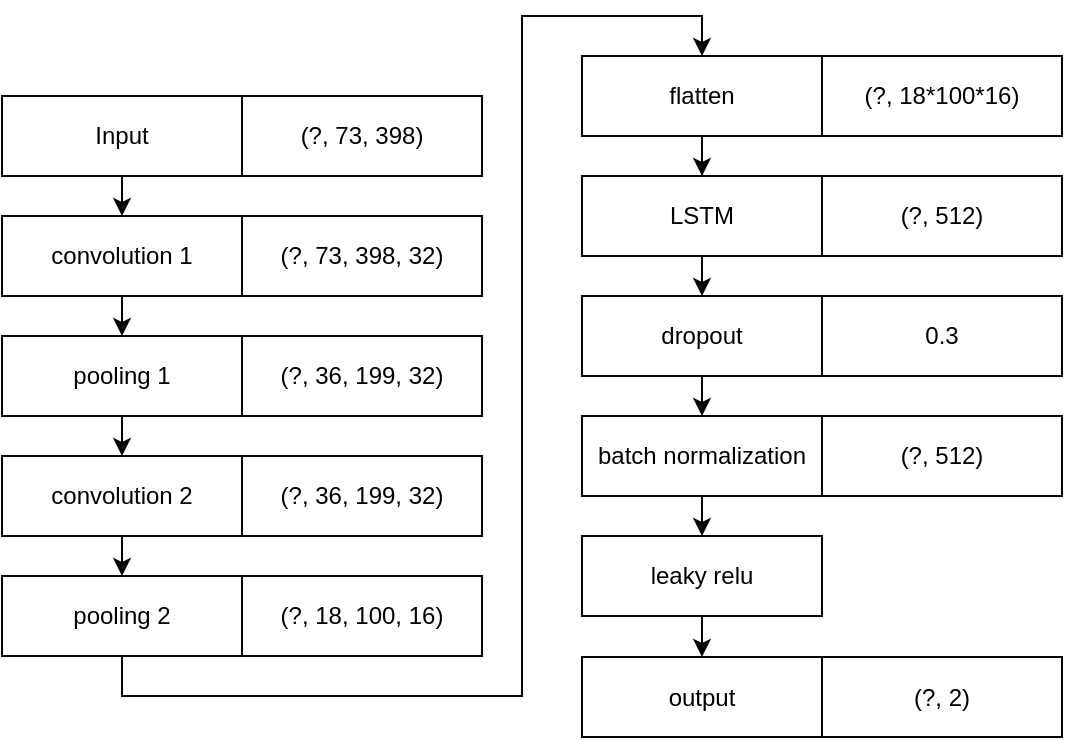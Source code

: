 <mxfile version="14.1.2" type="device"><diagram id="R2TqTaQ1gSwxW1OyjQSm" name="第 1 页"><mxGraphModel dx="1038" dy="1717" grid="1" gridSize="10" guides="1" tooltips="1" connect="1" arrows="1" fold="1" page="1" pageScale="1" pageWidth="827" pageHeight="1169" math="0" shadow="0"><root><mxCell id="0"/><mxCell id="1" parent="0"/><mxCell id="EmB1qIL3_Wvth1qOvGHR-12" style="edgeStyle=orthogonalEdgeStyle;rounded=0;orthogonalLoop=1;jettySize=auto;html=1;exitX=0.5;exitY=1;exitDx=0;exitDy=0;entryX=0.5;entryY=0;entryDx=0;entryDy=0;" parent="1" source="EmB1qIL3_Wvth1qOvGHR-1" target="EmB1qIL3_Wvth1qOvGHR-2" edge="1"><mxGeometry relative="1" as="geometry"/></mxCell><mxCell id="EmB1qIL3_Wvth1qOvGHR-1" value="convolution 1" style="rounded=0;whiteSpace=wrap;html=1;" parent="1" vertex="1"><mxGeometry x="80" y="40" width="120" height="40" as="geometry"/></mxCell><mxCell id="EmB1qIL3_Wvth1qOvGHR-13" style="edgeStyle=orthogonalEdgeStyle;rounded=0;orthogonalLoop=1;jettySize=auto;html=1;exitX=0.5;exitY=1;exitDx=0;exitDy=0;entryX=0.5;entryY=0;entryDx=0;entryDy=0;" parent="1" source="EmB1qIL3_Wvth1qOvGHR-2" target="EmB1qIL3_Wvth1qOvGHR-4" edge="1"><mxGeometry relative="1" as="geometry"/></mxCell><mxCell id="EmB1qIL3_Wvth1qOvGHR-2" value="pooling 1" style="rounded=0;whiteSpace=wrap;html=1;" parent="1" vertex="1"><mxGeometry x="80" y="100" width="120" height="40" as="geometry"/></mxCell><mxCell id="EmB1qIL3_Wvth1qOvGHR-14" style="edgeStyle=orthogonalEdgeStyle;rounded=0;orthogonalLoop=1;jettySize=auto;html=1;exitX=0.5;exitY=1;exitDx=0;exitDy=0;entryX=0.5;entryY=0;entryDx=0;entryDy=0;" parent="1" source="EmB1qIL3_Wvth1qOvGHR-4" target="EmB1qIL3_Wvth1qOvGHR-5" edge="1"><mxGeometry relative="1" as="geometry"/></mxCell><mxCell id="EmB1qIL3_Wvth1qOvGHR-4" value="convolution 2" style="rounded=0;whiteSpace=wrap;html=1;" parent="1" vertex="1"><mxGeometry x="80" y="160" width="120" height="40" as="geometry"/></mxCell><mxCell id="EmB1qIL3_Wvth1qOvGHR-15" style="edgeStyle=orthogonalEdgeStyle;rounded=0;orthogonalLoop=1;jettySize=auto;html=1;exitX=0.5;exitY=1;exitDx=0;exitDy=0;entryX=0.5;entryY=0;entryDx=0;entryDy=0;" parent="1" source="EmB1qIL3_Wvth1qOvGHR-5" target="EmB1qIL3_Wvth1qOvGHR-6" edge="1"><mxGeometry relative="1" as="geometry"><mxPoint x="340" y="30" as="targetPoint"/><Array as="points"><mxPoint x="140" y="280"/><mxPoint x="340" y="280"/><mxPoint x="340" y="-60"/><mxPoint x="430" y="-60"/></Array></mxGeometry></mxCell><mxCell id="EmB1qIL3_Wvth1qOvGHR-5" value="pooling 2" style="rounded=0;whiteSpace=wrap;html=1;" parent="1" vertex="1"><mxGeometry x="80" y="220" width="120" height="40" as="geometry"/></mxCell><mxCell id="EmB1qIL3_Wvth1qOvGHR-16" style="edgeStyle=orthogonalEdgeStyle;rounded=0;orthogonalLoop=1;jettySize=auto;html=1;exitX=0.5;exitY=1;exitDx=0;exitDy=0;" parent="1" source="EmB1qIL3_Wvth1qOvGHR-6" target="EmB1qIL3_Wvth1qOvGHR-7" edge="1"><mxGeometry relative="1" as="geometry"/></mxCell><mxCell id="EmB1qIL3_Wvth1qOvGHR-6" value="flatten" style="rounded=0;whiteSpace=wrap;html=1;" parent="1" vertex="1"><mxGeometry x="370" y="-40" width="120" height="40" as="geometry"/></mxCell><mxCell id="EmB1qIL3_Wvth1qOvGHR-17" style="edgeStyle=orthogonalEdgeStyle;rounded=0;orthogonalLoop=1;jettySize=auto;html=1;exitX=0.5;exitY=1;exitDx=0;exitDy=0;entryX=0.5;entryY=0;entryDx=0;entryDy=0;" parent="1" source="EmB1qIL3_Wvth1qOvGHR-7" target="EmB1qIL3_Wvth1qOvGHR-8" edge="1"><mxGeometry relative="1" as="geometry"/></mxCell><mxCell id="EmB1qIL3_Wvth1qOvGHR-7" value="LSTM" style="rounded=0;whiteSpace=wrap;html=1;" parent="1" vertex="1"><mxGeometry x="370" y="20" width="120" height="40" as="geometry"/></mxCell><mxCell id="EmB1qIL3_Wvth1qOvGHR-18" style="edgeStyle=orthogonalEdgeStyle;rounded=0;orthogonalLoop=1;jettySize=auto;html=1;exitX=0.5;exitY=1;exitDx=0;exitDy=0;entryX=0.5;entryY=0;entryDx=0;entryDy=0;" parent="1" source="EmB1qIL3_Wvth1qOvGHR-8" target="EmB1qIL3_Wvth1qOvGHR-9" edge="1"><mxGeometry relative="1" as="geometry"/></mxCell><mxCell id="EmB1qIL3_Wvth1qOvGHR-8" value="dropout" style="rounded=0;whiteSpace=wrap;html=1;" parent="1" vertex="1"><mxGeometry x="370" y="80" width="120" height="40" as="geometry"/></mxCell><mxCell id="EmB1qIL3_Wvth1qOvGHR-19" style="edgeStyle=orthogonalEdgeStyle;rounded=0;orthogonalLoop=1;jettySize=auto;html=1;exitX=0.5;exitY=1;exitDx=0;exitDy=0;entryX=0.5;entryY=0;entryDx=0;entryDy=0;" parent="1" source="EmB1qIL3_Wvth1qOvGHR-9" target="EmB1qIL3_Wvth1qOvGHR-10" edge="1"><mxGeometry relative="1" as="geometry"/></mxCell><mxCell id="EmB1qIL3_Wvth1qOvGHR-9" value="batch normalization" style="rounded=0;whiteSpace=wrap;html=1;" parent="1" vertex="1"><mxGeometry x="370" y="140" width="120" height="40" as="geometry"/></mxCell><mxCell id="EmB1qIL3_Wvth1qOvGHR-20" style="edgeStyle=orthogonalEdgeStyle;rounded=0;orthogonalLoop=1;jettySize=auto;html=1;exitX=0.5;exitY=1;exitDx=0;exitDy=0;entryX=0.5;entryY=0;entryDx=0;entryDy=0;" parent="1" source="EmB1qIL3_Wvth1qOvGHR-10" target="EmB1qIL3_Wvth1qOvGHR-11" edge="1"><mxGeometry relative="1" as="geometry"/></mxCell><mxCell id="EmB1qIL3_Wvth1qOvGHR-10" value="leaky relu" style="rounded=0;whiteSpace=wrap;html=1;" parent="1" vertex="1"><mxGeometry x="370" y="200" width="120" height="40" as="geometry"/></mxCell><mxCell id="EmB1qIL3_Wvth1qOvGHR-11" value="output" style="rounded=0;whiteSpace=wrap;html=1;" parent="1" vertex="1"><mxGeometry x="370" y="260.5" width="120" height="40" as="geometry"/></mxCell><mxCell id="FENjynmy-grwNiazCoos-1" value="(?, 73, 398, 32)" style="rounded=0;whiteSpace=wrap;html=1;" parent="1" vertex="1"><mxGeometry x="200" y="40" width="120" height="40" as="geometry"/></mxCell><mxCell id="FENjynmy-grwNiazCoos-3" value="(?, 36, 199, 32)" style="rounded=0;whiteSpace=wrap;html=1;" parent="1" vertex="1"><mxGeometry x="200" y="100" width="120" height="40" as="geometry"/></mxCell><mxCell id="FENjynmy-grwNiazCoos-14" style="edgeStyle=orthogonalEdgeStyle;rounded=0;orthogonalLoop=1;jettySize=auto;html=1;exitX=0.5;exitY=1;exitDx=0;exitDy=0;entryX=0.5;entryY=0;entryDx=0;entryDy=0;" parent="1" source="FENjynmy-grwNiazCoos-4" target="EmB1qIL3_Wvth1qOvGHR-1" edge="1"><mxGeometry relative="1" as="geometry"/></mxCell><mxCell id="FENjynmy-grwNiazCoos-4" value="Input" style="rounded=0;whiteSpace=wrap;html=1;" parent="1" vertex="1"><mxGeometry x="80" y="-20" width="120" height="40" as="geometry"/></mxCell><mxCell id="FENjynmy-grwNiazCoos-6" value="(?, 73, 398)" style="rounded=0;whiteSpace=wrap;html=1;" parent="1" vertex="1"><mxGeometry x="200" y="-20" width="120" height="40" as="geometry"/></mxCell><mxCell id="FENjynmy-grwNiazCoos-7" value="(?, 36, 199, 32)" style="rounded=0;whiteSpace=wrap;html=1;" parent="1" vertex="1"><mxGeometry x="200" y="160" width="120" height="40" as="geometry"/></mxCell><mxCell id="FENjynmy-grwNiazCoos-8" value="(?, 18, 100, 16)" style="rounded=0;whiteSpace=wrap;html=1;" parent="1" vertex="1"><mxGeometry x="200" y="220" width="120" height="40" as="geometry"/></mxCell><mxCell id="FENjynmy-grwNiazCoos-9" value="(?, 18*100*16)" style="rounded=0;whiteSpace=wrap;html=1;" parent="1" vertex="1"><mxGeometry x="490" y="-40" width="120" height="40" as="geometry"/></mxCell><mxCell id="FENjynmy-grwNiazCoos-10" value="(?, 512)" style="rounded=0;whiteSpace=wrap;html=1;" parent="1" vertex="1"><mxGeometry x="490" y="20" width="120" height="40" as="geometry"/></mxCell><mxCell id="FENjynmy-grwNiazCoos-11" value="0.3" style="rounded=0;whiteSpace=wrap;html=1;" parent="1" vertex="1"><mxGeometry x="490" y="80" width="120" height="40" as="geometry"/></mxCell><mxCell id="FENjynmy-grwNiazCoos-12" value="(?, 512)" style="rounded=0;whiteSpace=wrap;html=1;" parent="1" vertex="1"><mxGeometry x="490" y="140" width="120" height="40" as="geometry"/></mxCell><mxCell id="FENjynmy-grwNiazCoos-13" value="(?, 2)" style="rounded=0;whiteSpace=wrap;html=1;" parent="1" vertex="1"><mxGeometry x="490" y="260.5" width="120" height="40" as="geometry"/></mxCell></root></mxGraphModel></diagram></mxfile>